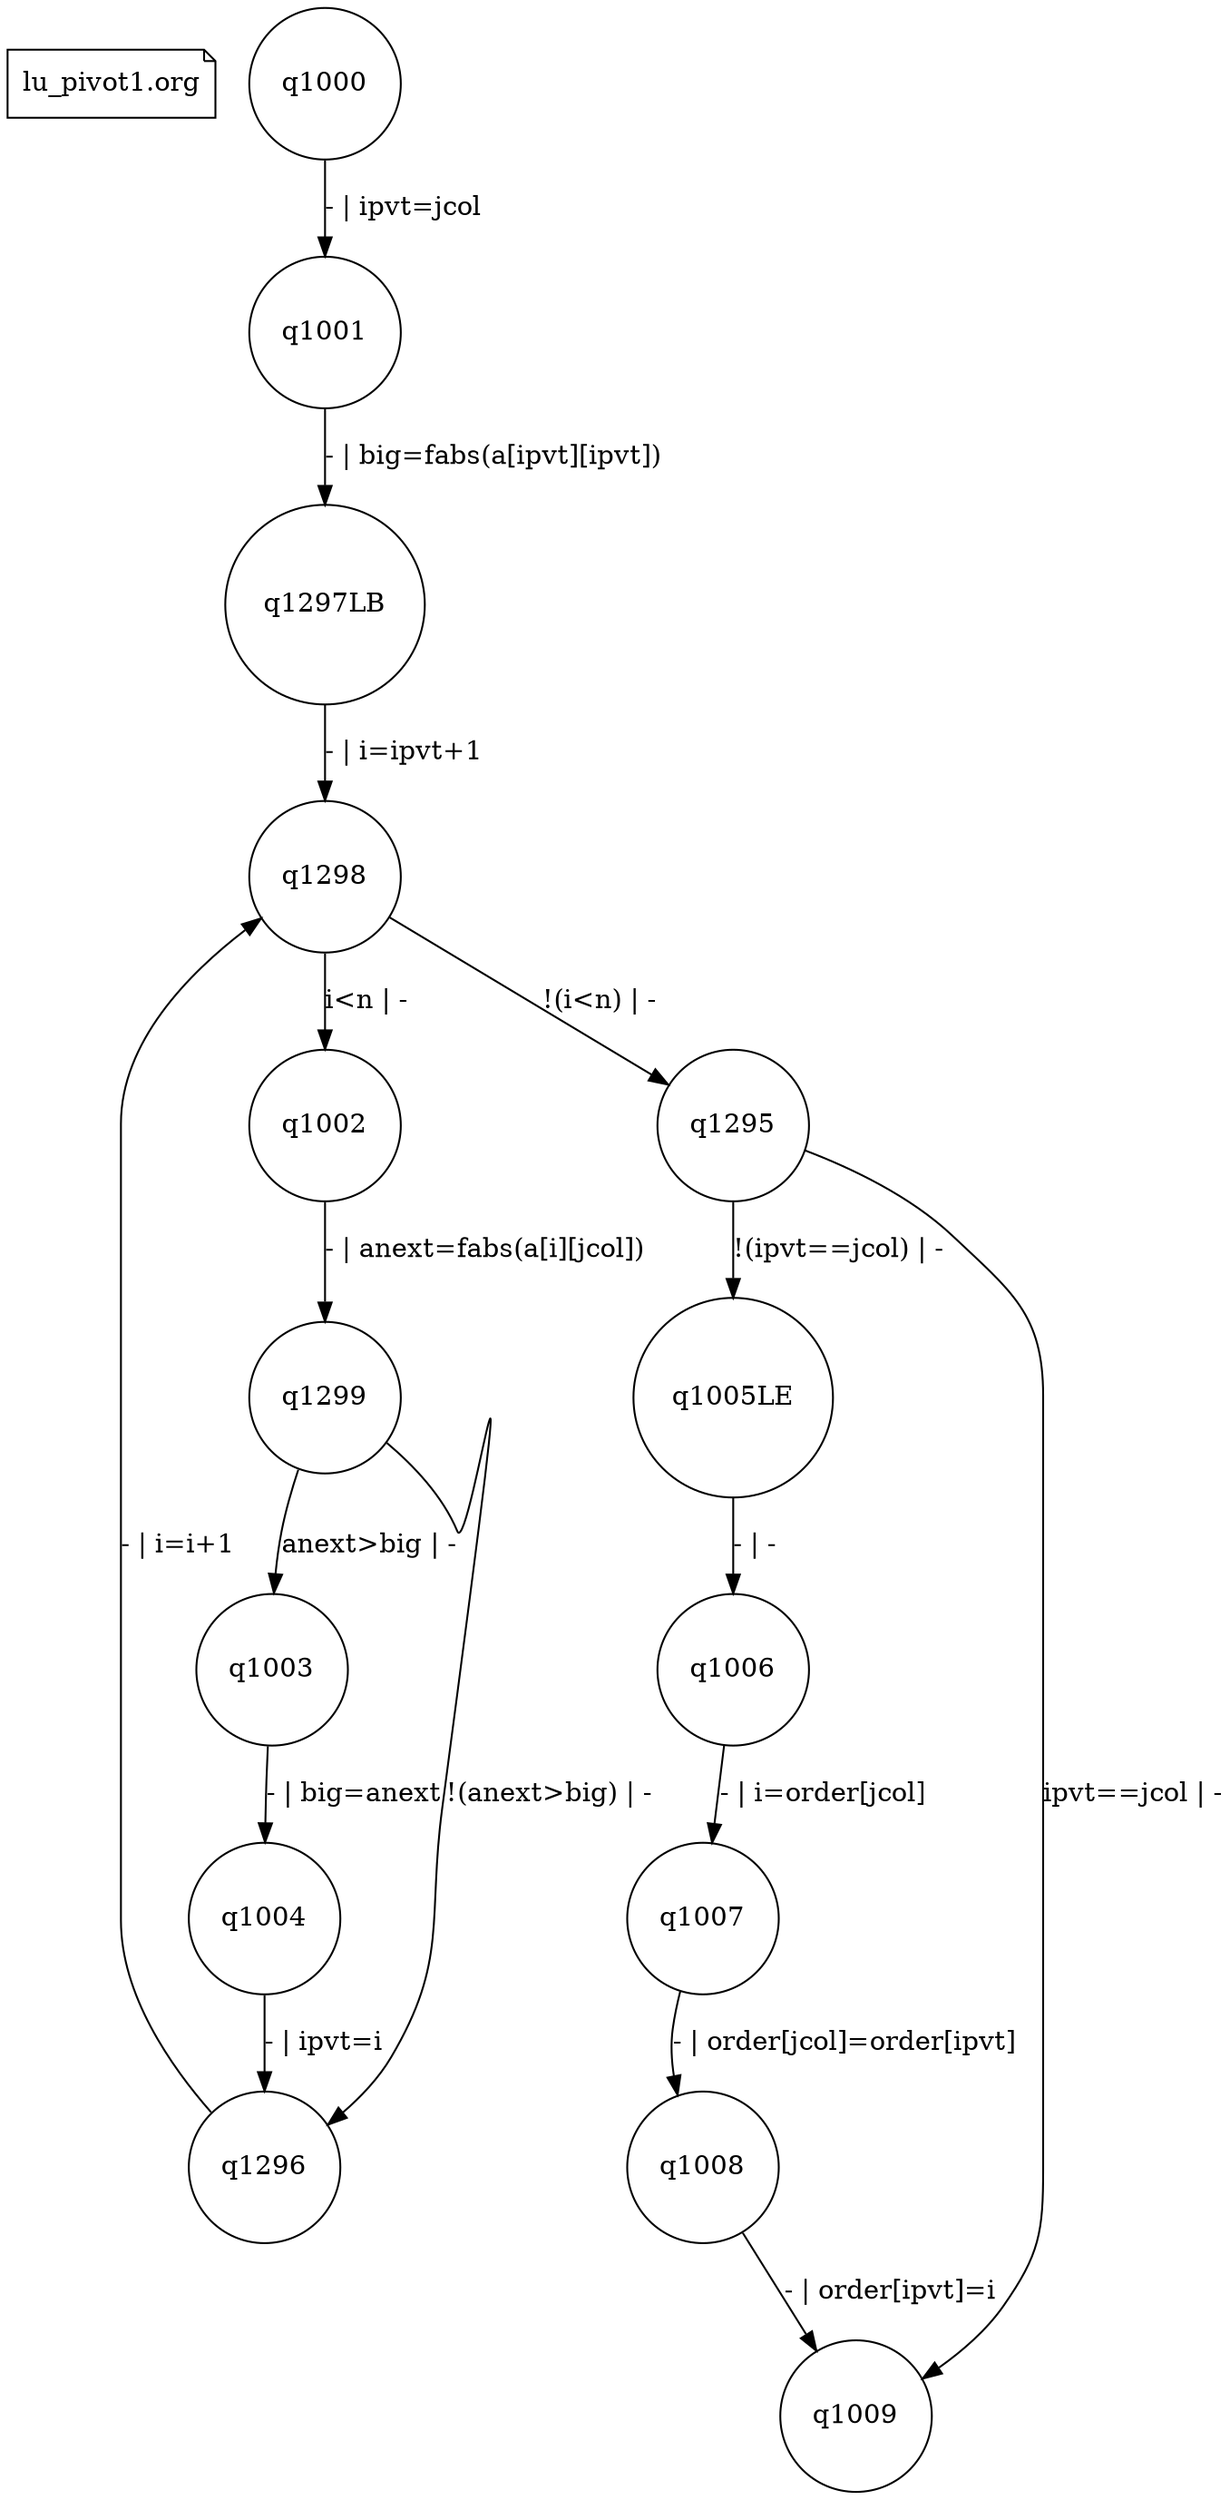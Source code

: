 digraph fsmdIndot {

"lu_pivot1.org" [shape=note];
q1000 [shape=circle];
q1001 [shape=circle];
q1000 -> q1001 [label="- | ipvt=jcol"];
q1001 [shape=circle];
q1297LB [shape=circle];
q1001 -> q1297LB [label="- | big=fabs(a[ipvt][ipvt])"];
q1002 [shape=circle];
q1299 [shape=circle];
q1002 -> q1299 [label="- | anext=fabs(a[i][jcol])"];
q1003 [shape=circle];
q1004 [shape=circle];
q1003 -> q1004 [label="- | big=anext"];
q1004 [shape=circle];
q1296 [shape=circle];
q1004 -> q1296 [label="- | ipvt=i"];
q1005LE [shape=circle];
q1006 [shape=circle];
q1005LE -> q1006 [label="- | -"];
q1006 [shape=circle];
q1007 [shape=circle];
q1006 -> q1007 [label="- | i=order[jcol]"];
q1007 [shape=circle];
q1008 [shape=circle];
q1007 -> q1008 [label="- | order[jcol]=order[ipvt]"];
q1008 [shape=circle];
q1009 [shape=circle];
q1008 -> q1009 [label="- | order[ipvt]=i"];
q1296 [shape=circle];
q1298 [shape=circle];
q1296 -> q1298 [label="- | i=i+1"];
q1297LB [shape=circle];
q1298 [shape=circle];
q1297LB -> q1298 [label="- | i=ipvt+1"];
q1295 [shape=circle];
q1009 [shape=circle];
q1295 -> q1009 [label="ipvt==jcol | -"];
q1005LE [shape=circle];
q1295 -> q1005LE [label="!(ipvt==jcol) | -"];
q1298 [shape=circle];
q1002 [shape=circle];
q1298 -> q1002 [label="i<n | -"];
q1295 [shape=circle];
q1298 -> q1295 [label="!(i<n) | -"];
q1299 [shape=circle];
q1003 [shape=circle];
q1299 -> q1003 [label="anext>big | -"];
q1296 [shape=circle];
q1299 -> q1296 [label="!(anext>big) | -"];

}
